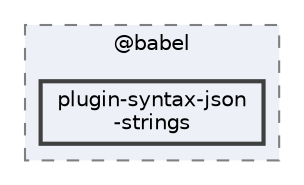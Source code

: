 digraph "pkiclassroomrescheduler/src/main/frontend/node_modules/@babel/plugin-syntax-json-strings"
{
 // LATEX_PDF_SIZE
  bgcolor="transparent";
  edge [fontname=Helvetica,fontsize=10,labelfontname=Helvetica,labelfontsize=10];
  node [fontname=Helvetica,fontsize=10,shape=box,height=0.2,width=0.4];
  compound=true
  subgraph clusterdir_bc8070c8b402176472541bb6f0cba6df {
    graph [ bgcolor="#edf0f7", pencolor="grey50", label="@babel", fontname=Helvetica,fontsize=10 style="filled,dashed", URL="dir_bc8070c8b402176472541bb6f0cba6df.html",tooltip=""]
  dir_4e182bbf4dc365b7e13456677cbaf8f8 [label="plugin-syntax-json\l-strings", fillcolor="#edf0f7", color="grey25", style="filled,bold", URL="dir_4e182bbf4dc365b7e13456677cbaf8f8.html",tooltip=""];
  }
}

